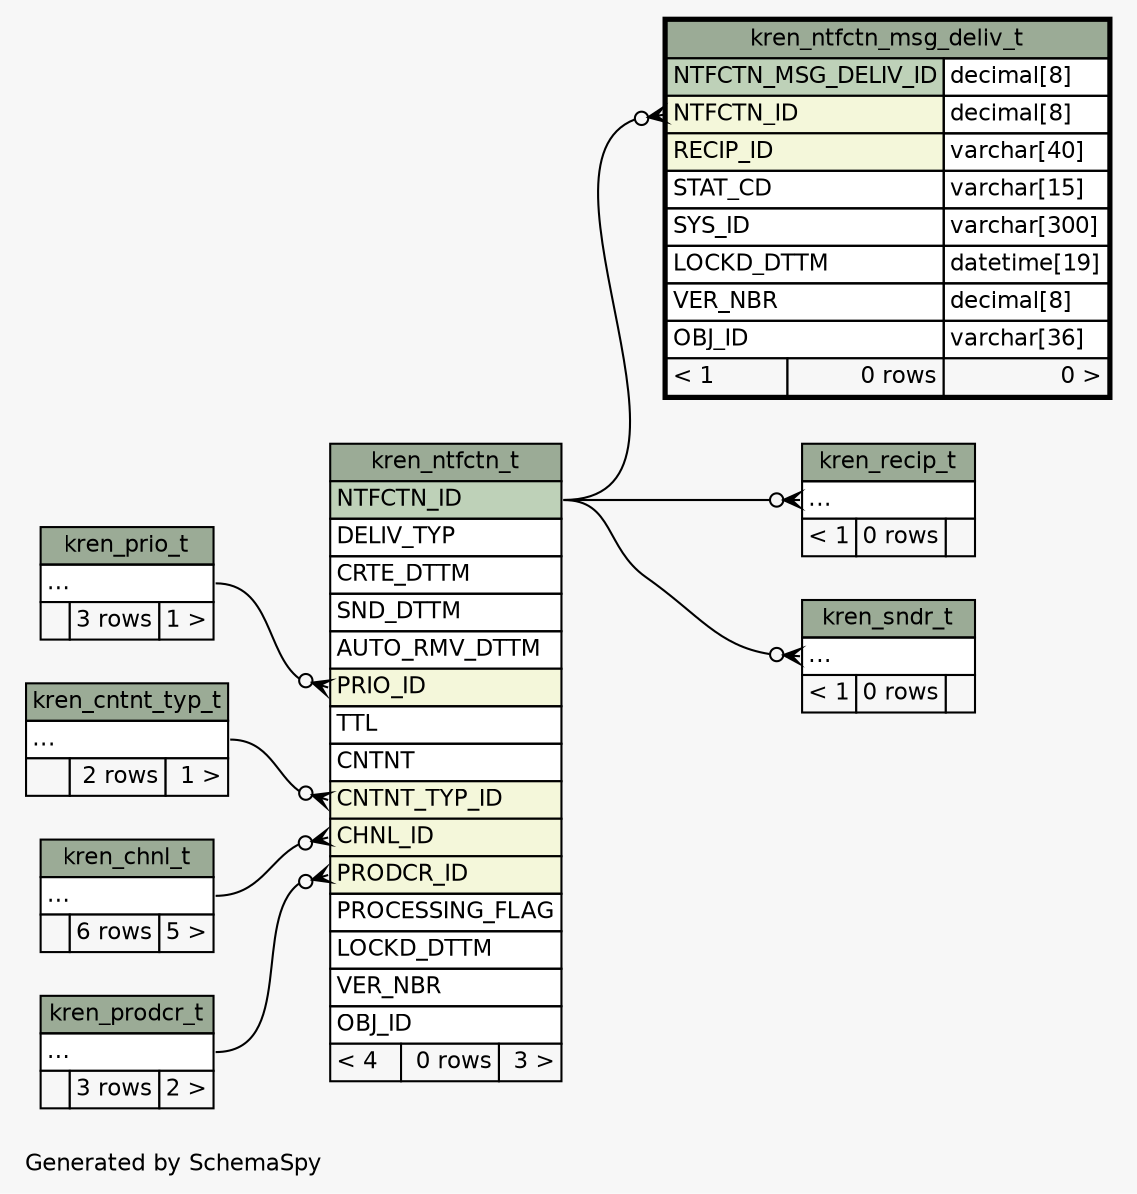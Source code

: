 // dot 2.28.0 on Mac OS X 10.7.2
// SchemaSpy rev 590
digraph "twoDegreesRelationshipsDiagram" {
  graph [
    rankdir="RL"
    bgcolor="#f7f7f7"
    label="\nGenerated by SchemaSpy"
    labeljust="l"
    nodesep="0.18"
    ranksep="0.46"
    fontname="Helvetica"
    fontsize="11"
  ];
  node [
    fontname="Helvetica"
    fontsize="11"
    shape="plaintext"
  ];
  edge [
    arrowsize="0.8"
  ];
  "kren_ntfctn_msg_deliv_t":"NTFCTN_ID":w -> "kren_ntfctn_t":"NTFCTN_ID":e [arrowhead=none dir=back arrowtail=crowodot];
  "kren_ntfctn_t":"CHNL_ID":w -> "kren_chnl_t":"elipses":e [arrowhead=none dir=back arrowtail=crowodot];
  "kren_ntfctn_t":"CNTNT_TYP_ID":w -> "kren_cntnt_typ_t":"elipses":e [arrowhead=none dir=back arrowtail=crowodot];
  "kren_ntfctn_t":"PRIO_ID":w -> "kren_prio_t":"elipses":e [arrowhead=none dir=back arrowtail=crowodot];
  "kren_ntfctn_t":"PRODCR_ID":w -> "kren_prodcr_t":"elipses":e [arrowhead=none dir=back arrowtail=crowodot];
  "kren_recip_t":"elipses":w -> "kren_ntfctn_t":"NTFCTN_ID":e [arrowhead=none dir=back arrowtail=crowodot];
  "kren_sndr_t":"elipses":w -> "kren_ntfctn_t":"NTFCTN_ID":e [arrowhead=none dir=back arrowtail=crowodot];
  "kren_chnl_t" [
    label=<
    <TABLE BORDER="0" CELLBORDER="1" CELLSPACING="0" BGCOLOR="#ffffff">
      <TR><TD COLSPAN="3" BGCOLOR="#9bab96" ALIGN="CENTER">kren_chnl_t</TD></TR>
      <TR><TD PORT="elipses" COLSPAN="3" ALIGN="LEFT">...</TD></TR>
      <TR><TD ALIGN="LEFT" BGCOLOR="#f7f7f7">  </TD><TD ALIGN="RIGHT" BGCOLOR="#f7f7f7">6 rows</TD><TD ALIGN="RIGHT" BGCOLOR="#f7f7f7">5 &gt;</TD></TR>
    </TABLE>>
    URL="kren_chnl_t.html"
    tooltip="kren_chnl_t"
  ];
  "kren_cntnt_typ_t" [
    label=<
    <TABLE BORDER="0" CELLBORDER="1" CELLSPACING="0" BGCOLOR="#ffffff">
      <TR><TD COLSPAN="3" BGCOLOR="#9bab96" ALIGN="CENTER">kren_cntnt_typ_t</TD></TR>
      <TR><TD PORT="elipses" COLSPAN="3" ALIGN="LEFT">...</TD></TR>
      <TR><TD ALIGN="LEFT" BGCOLOR="#f7f7f7">  </TD><TD ALIGN="RIGHT" BGCOLOR="#f7f7f7">2 rows</TD><TD ALIGN="RIGHT" BGCOLOR="#f7f7f7">1 &gt;</TD></TR>
    </TABLE>>
    URL="kren_cntnt_typ_t.html"
    tooltip="kren_cntnt_typ_t"
  ];
  "kren_ntfctn_msg_deliv_t" [
    label=<
    <TABLE BORDER="2" CELLBORDER="1" CELLSPACING="0" BGCOLOR="#ffffff">
      <TR><TD COLSPAN="3" BGCOLOR="#9bab96" ALIGN="CENTER">kren_ntfctn_msg_deliv_t</TD></TR>
      <TR><TD PORT="NTFCTN_MSG_DELIV_ID" COLSPAN="2" BGCOLOR="#bed1b8" ALIGN="LEFT">NTFCTN_MSG_DELIV_ID</TD><TD PORT="NTFCTN_MSG_DELIV_ID.type" ALIGN="LEFT">decimal[8]</TD></TR>
      <TR><TD PORT="NTFCTN_ID" COLSPAN="2" BGCOLOR="#f4f7da" ALIGN="LEFT">NTFCTN_ID</TD><TD PORT="NTFCTN_ID.type" ALIGN="LEFT">decimal[8]</TD></TR>
      <TR><TD PORT="RECIP_ID" COLSPAN="2" BGCOLOR="#f4f7da" ALIGN="LEFT">RECIP_ID</TD><TD PORT="RECIP_ID.type" ALIGN="LEFT">varchar[40]</TD></TR>
      <TR><TD PORT="STAT_CD" COLSPAN="2" ALIGN="LEFT">STAT_CD</TD><TD PORT="STAT_CD.type" ALIGN="LEFT">varchar[15]</TD></TR>
      <TR><TD PORT="SYS_ID" COLSPAN="2" ALIGN="LEFT">SYS_ID</TD><TD PORT="SYS_ID.type" ALIGN="LEFT">varchar[300]</TD></TR>
      <TR><TD PORT="LOCKD_DTTM" COLSPAN="2" ALIGN="LEFT">LOCKD_DTTM</TD><TD PORT="LOCKD_DTTM.type" ALIGN="LEFT">datetime[19]</TD></TR>
      <TR><TD PORT="VER_NBR" COLSPAN="2" ALIGN="LEFT">VER_NBR</TD><TD PORT="VER_NBR.type" ALIGN="LEFT">decimal[8]</TD></TR>
      <TR><TD PORT="OBJ_ID" COLSPAN="2" ALIGN="LEFT">OBJ_ID</TD><TD PORT="OBJ_ID.type" ALIGN="LEFT">varchar[36]</TD></TR>
      <TR><TD ALIGN="LEFT" BGCOLOR="#f7f7f7">&lt; 1</TD><TD ALIGN="RIGHT" BGCOLOR="#f7f7f7">0 rows</TD><TD ALIGN="RIGHT" BGCOLOR="#f7f7f7">0 &gt;</TD></TR>
    </TABLE>>
    URL="kren_ntfctn_msg_deliv_t.html"
    tooltip="kren_ntfctn_msg_deliv_t"
  ];
  "kren_ntfctn_t" [
    label=<
    <TABLE BORDER="0" CELLBORDER="1" CELLSPACING="0" BGCOLOR="#ffffff">
      <TR><TD COLSPAN="3" BGCOLOR="#9bab96" ALIGN="CENTER">kren_ntfctn_t</TD></TR>
      <TR><TD PORT="NTFCTN_ID" COLSPAN="3" BGCOLOR="#bed1b8" ALIGN="LEFT">NTFCTN_ID</TD></TR>
      <TR><TD PORT="DELIV_TYP" COLSPAN="3" ALIGN="LEFT">DELIV_TYP</TD></TR>
      <TR><TD PORT="CRTE_DTTM" COLSPAN="3" ALIGN="LEFT">CRTE_DTTM</TD></TR>
      <TR><TD PORT="SND_DTTM" COLSPAN="3" ALIGN="LEFT">SND_DTTM</TD></TR>
      <TR><TD PORT="AUTO_RMV_DTTM" COLSPAN="3" ALIGN="LEFT">AUTO_RMV_DTTM</TD></TR>
      <TR><TD PORT="PRIO_ID" COLSPAN="3" BGCOLOR="#f4f7da" ALIGN="LEFT">PRIO_ID</TD></TR>
      <TR><TD PORT="TTL" COLSPAN="3" ALIGN="LEFT">TTL</TD></TR>
      <TR><TD PORT="CNTNT" COLSPAN="3" ALIGN="LEFT">CNTNT</TD></TR>
      <TR><TD PORT="CNTNT_TYP_ID" COLSPAN="3" BGCOLOR="#f4f7da" ALIGN="LEFT">CNTNT_TYP_ID</TD></TR>
      <TR><TD PORT="CHNL_ID" COLSPAN="3" BGCOLOR="#f4f7da" ALIGN="LEFT">CHNL_ID</TD></TR>
      <TR><TD PORT="PRODCR_ID" COLSPAN="3" BGCOLOR="#f4f7da" ALIGN="LEFT">PRODCR_ID</TD></TR>
      <TR><TD PORT="PROCESSING_FLAG" COLSPAN="3" ALIGN="LEFT">PROCESSING_FLAG</TD></TR>
      <TR><TD PORT="LOCKD_DTTM" COLSPAN="3" ALIGN="LEFT">LOCKD_DTTM</TD></TR>
      <TR><TD PORT="VER_NBR" COLSPAN="3" ALIGN="LEFT">VER_NBR</TD></TR>
      <TR><TD PORT="OBJ_ID" COLSPAN="3" ALIGN="LEFT">OBJ_ID</TD></TR>
      <TR><TD ALIGN="LEFT" BGCOLOR="#f7f7f7">&lt; 4</TD><TD ALIGN="RIGHT" BGCOLOR="#f7f7f7">0 rows</TD><TD ALIGN="RIGHT" BGCOLOR="#f7f7f7">3 &gt;</TD></TR>
    </TABLE>>
    URL="kren_ntfctn_t.html"
    tooltip="kren_ntfctn_t"
  ];
  "kren_prio_t" [
    label=<
    <TABLE BORDER="0" CELLBORDER="1" CELLSPACING="0" BGCOLOR="#ffffff">
      <TR><TD COLSPAN="3" BGCOLOR="#9bab96" ALIGN="CENTER">kren_prio_t</TD></TR>
      <TR><TD PORT="elipses" COLSPAN="3" ALIGN="LEFT">...</TD></TR>
      <TR><TD ALIGN="LEFT" BGCOLOR="#f7f7f7">  </TD><TD ALIGN="RIGHT" BGCOLOR="#f7f7f7">3 rows</TD><TD ALIGN="RIGHT" BGCOLOR="#f7f7f7">1 &gt;</TD></TR>
    </TABLE>>
    URL="kren_prio_t.html"
    tooltip="kren_prio_t"
  ];
  "kren_prodcr_t" [
    label=<
    <TABLE BORDER="0" CELLBORDER="1" CELLSPACING="0" BGCOLOR="#ffffff">
      <TR><TD COLSPAN="3" BGCOLOR="#9bab96" ALIGN="CENTER">kren_prodcr_t</TD></TR>
      <TR><TD PORT="elipses" COLSPAN="3" ALIGN="LEFT">...</TD></TR>
      <TR><TD ALIGN="LEFT" BGCOLOR="#f7f7f7">  </TD><TD ALIGN="RIGHT" BGCOLOR="#f7f7f7">3 rows</TD><TD ALIGN="RIGHT" BGCOLOR="#f7f7f7">2 &gt;</TD></TR>
    </TABLE>>
    URL="kren_prodcr_t.html"
    tooltip="kren_prodcr_t"
  ];
  "kren_recip_t" [
    label=<
    <TABLE BORDER="0" CELLBORDER="1" CELLSPACING="0" BGCOLOR="#ffffff">
      <TR><TD COLSPAN="3" BGCOLOR="#9bab96" ALIGN="CENTER">kren_recip_t</TD></TR>
      <TR><TD PORT="elipses" COLSPAN="3" ALIGN="LEFT">...</TD></TR>
      <TR><TD ALIGN="LEFT" BGCOLOR="#f7f7f7">&lt; 1</TD><TD ALIGN="RIGHT" BGCOLOR="#f7f7f7">0 rows</TD><TD ALIGN="RIGHT" BGCOLOR="#f7f7f7">  </TD></TR>
    </TABLE>>
    URL="kren_recip_t.html"
    tooltip="kren_recip_t"
  ];
  "kren_sndr_t" [
    label=<
    <TABLE BORDER="0" CELLBORDER="1" CELLSPACING="0" BGCOLOR="#ffffff">
      <TR><TD COLSPAN="3" BGCOLOR="#9bab96" ALIGN="CENTER">kren_sndr_t</TD></TR>
      <TR><TD PORT="elipses" COLSPAN="3" ALIGN="LEFT">...</TD></TR>
      <TR><TD ALIGN="LEFT" BGCOLOR="#f7f7f7">&lt; 1</TD><TD ALIGN="RIGHT" BGCOLOR="#f7f7f7">0 rows</TD><TD ALIGN="RIGHT" BGCOLOR="#f7f7f7">  </TD></TR>
    </TABLE>>
    URL="kren_sndr_t.html"
    tooltip="kren_sndr_t"
  ];
}
